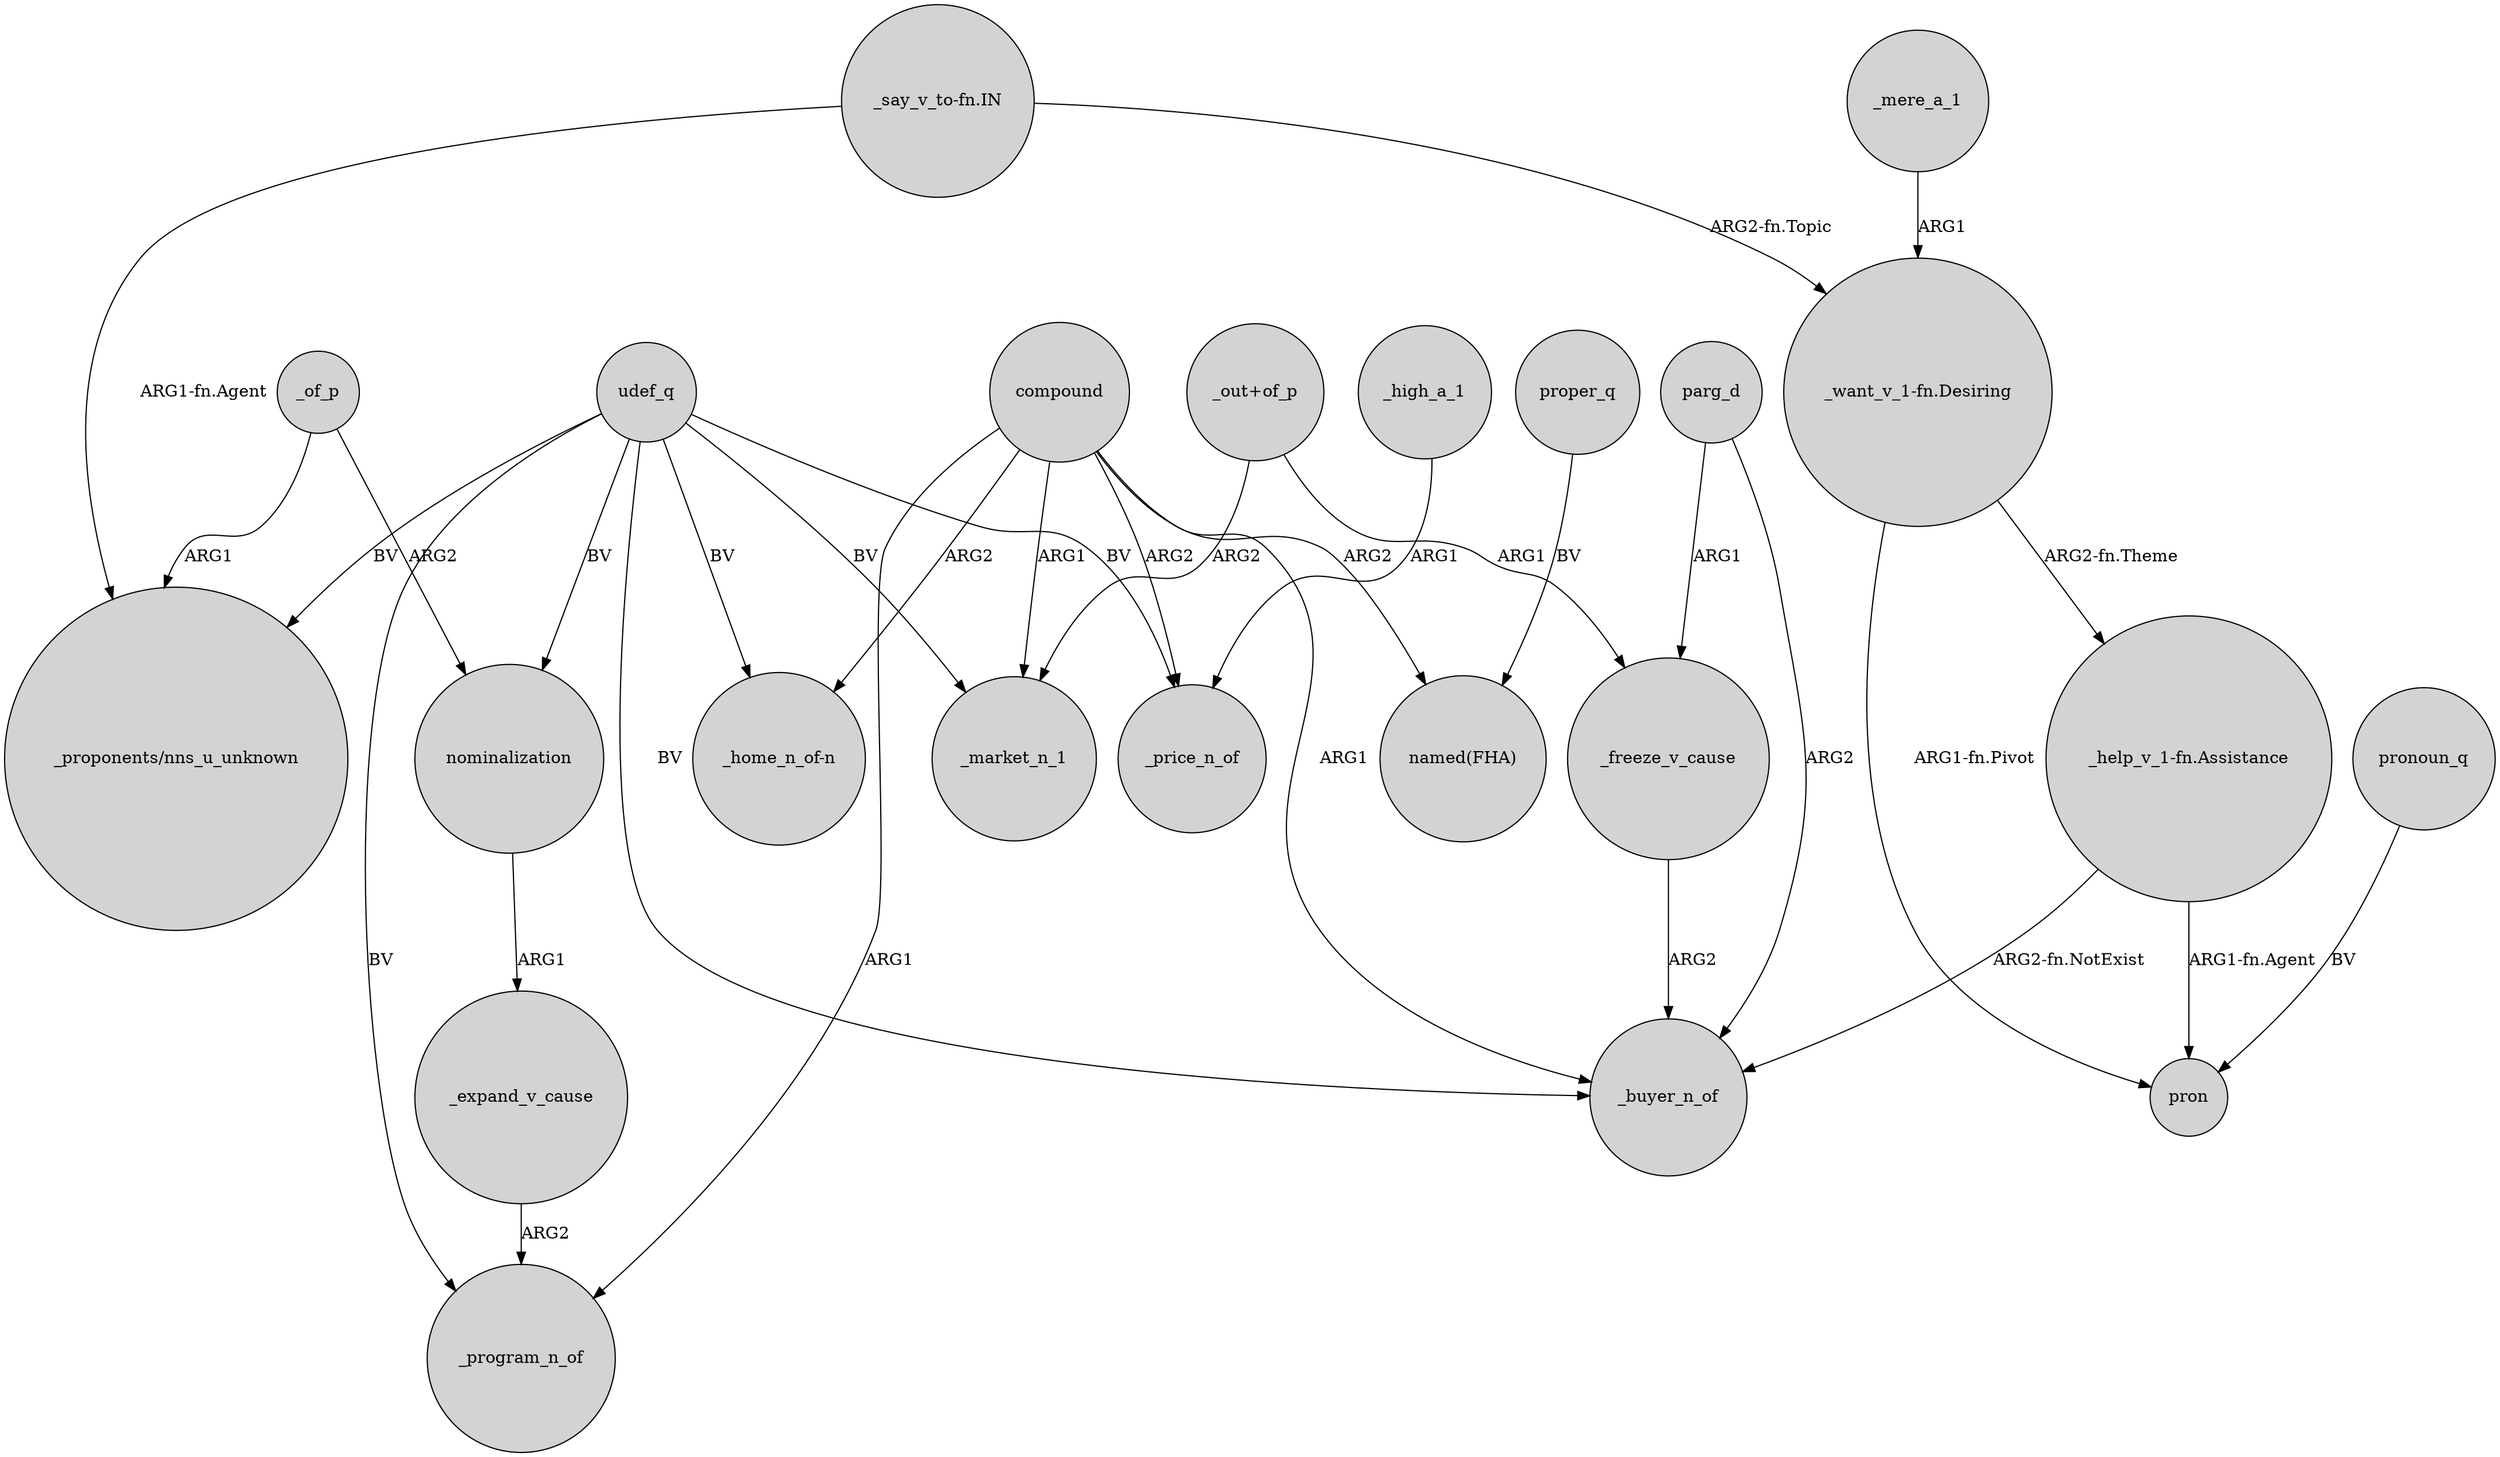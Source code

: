 digraph {
	node [shape=circle style=filled]
	compound -> _buyer_n_of [label=ARG1]
	compound -> _price_n_of [label=ARG2]
	udef_q -> _price_n_of [label=BV]
	udef_q -> _buyer_n_of [label=BV]
	"_help_v_1-fn.Assistance" -> _buyer_n_of [label="ARG2-fn.NotExist"]
	"_out+of_p" -> _freeze_v_cause [label=ARG1]
	_expand_v_cause -> _program_n_of [label=ARG2]
	"_want_v_1-fn.Desiring" -> pron [label="ARG1-fn.Pivot"]
	udef_q -> "_home_n_of-n" [label=BV]
	udef_q -> _program_n_of [label=BV]
	udef_q -> "_proponents/nns_u_unknown" [label=BV]
	udef_q -> _market_n_1 [label=BV]
	pronoun_q -> pron [label=BV]
	_high_a_1 -> _price_n_of [label=ARG1]
	_of_p -> nominalization [label=ARG2]
	_freeze_v_cause -> _buyer_n_of [label=ARG2]
	parg_d -> _buyer_n_of [label=ARG2]
	_mere_a_1 -> "_want_v_1-fn.Desiring" [label=ARG1]
	udef_q -> nominalization [label=BV]
	parg_d -> _freeze_v_cause [label=ARG1]
	"_want_v_1-fn.Desiring" -> "_help_v_1-fn.Assistance" [label="ARG2-fn.Theme"]
	nominalization -> _expand_v_cause [label=ARG1]
	"_say_v_to-fn.IN" -> "_want_v_1-fn.Desiring" [label="ARG2-fn.Topic"]
	compound -> _program_n_of [label=ARG1]
	"_help_v_1-fn.Assistance" -> pron [label="ARG1-fn.Agent"]
	compound -> "_home_n_of-n" [label=ARG2]
	compound -> _market_n_1 [label=ARG1]
	"_out+of_p" -> _market_n_1 [label=ARG2]
	"_say_v_to-fn.IN" -> "_proponents/nns_u_unknown" [label="ARG1-fn.Agent"]
	_of_p -> "_proponents/nns_u_unknown" [label=ARG1]
	compound -> "named(FHA)" [label=ARG2]
	proper_q -> "named(FHA)" [label=BV]
}
